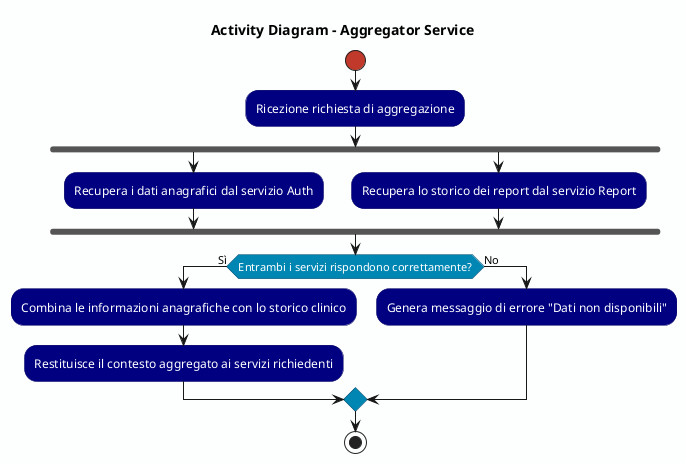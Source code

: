 @startuml activity_diagram_AGGREGATOR
title Activity Diagram - Aggregator Service

skinparam backgroundColor #FDFEFE
skinparam activity {
  BackgroundColor #000080
  BorderColor #000060
  FontColor white
  DiamondBackgroundColor #0086b3
  DiamondBorderColor #004466
  StartColor #C0392B
  EndColor #C0392B
}

start

:Ricezione richiesta di aggregazione;

fork
    :Recupera i dati anagrafici dal servizio Auth;
fork again
    :Recupera lo storico dei report dal servizio Report;
end fork

if (Entrambi i servizi rispondono correttamente?) then (Sì)
  :Combina le informazioni anagrafiche con lo storico clinico;
  :Restituisce il contesto aggregato ai servizi richiedenti;
else (No)
  :Genera messaggio di errore "Dati non disponibili";
endif

stop

@enduml